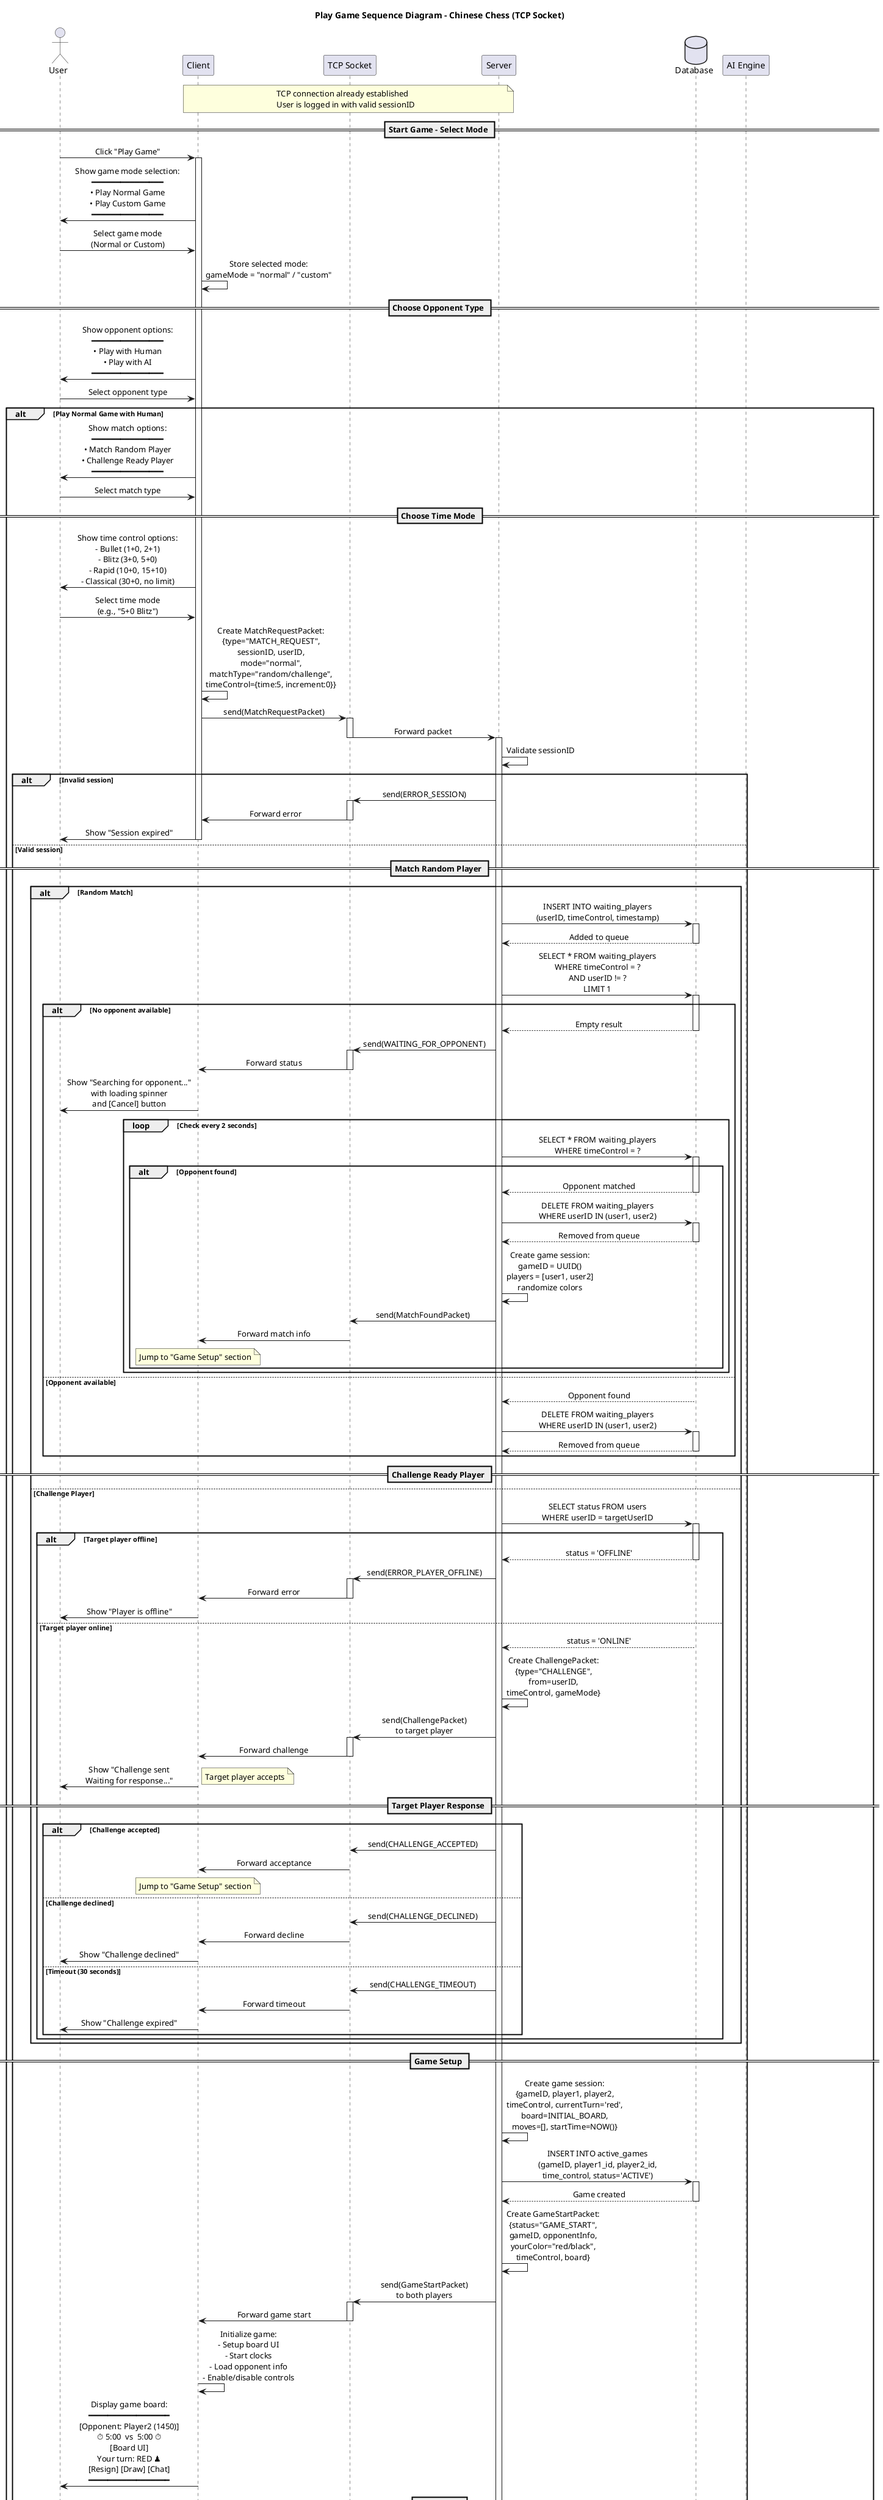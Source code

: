 @startuml
title Play Game Sequence Diagram - Chinese Chess (TCP Socket)

skinparam sequenceMessageAlign center
skinparam responseMessageBelowArrow true

actor User
participant "Client" as Client
participant "TCP Socket" as Socket
participant "Server" as Server
database "Database" as DB
participant "AI Engine" as AI

note over Client, Server
  TCP connection already established
  User is logged in with valid sessionID
end note

== Start Game - Select Mode ==
User -> Client: Click "Play Game"
activate Client

Client -> User: Show game mode selection:\n━━━━━━━━━━━━━━━\n• Play Normal Game\n• Play Custom Game\n━━━━━━━━━━━━━━━

User -> Client: Select game mode\n(Normal or Custom)

Client -> Client: Store selected mode:\ngameMode = "normal" / "custom"

== Choose Opponent Type ==
Client -> User: Show opponent options:\n━━━━━━━━━━━━━━━\n• Play with Human\n• Play with AI\n━━━━━━━━━━━━━━━

User -> Client: Select opponent type

alt Play Normal Game with Human
    Client -> User: Show match options:\n━━━━━━━━━━━━━━━\n• Match Random Player\n• Challenge Ready Player\n━━━━━━━━━━━━━━━
    
    User -> Client: Select match type
    
    == Choose Time Mode ==
    Client -> User: Show time control options:\n- Bullet (1+0, 2+1)\n- Blitz (3+0, 5+0)\n- Rapid (10+0, 15+10)\n- Classical (30+0, no limit)
    
    User -> Client: Select time mode\n(e.g., "5+0 Blitz")
    
    Client -> Client: Create MatchRequestPacket:\n{type="MATCH_REQUEST",\nsessionID, userID,\nmode="normal",\nmatchType="random/challenge",\ntimeControl={time:5, increment:0}}
    
    Client -> Socket: send(MatchRequestPacket)
    activate Socket
    Socket -> Server: Forward packet
    deactivate Socket
    activate Server
    
    Server -> Server: Validate sessionID
    
    alt Invalid session
        Server -> Socket: send(ERROR_SESSION)
        activate Socket
        Socket -> Client: Forward error
        deactivate Socket
        Client -> User: Show "Session expired"
        deactivate Client
        
    else Valid session
        == Match Random Player ==
        alt Random Match
            Server -> DB: INSERT INTO waiting_players\n(userID, timeControl, timestamp)
            activate DB
            DB --> Server: Added to queue
            deactivate DB
            
            Server -> DB: SELECT * FROM waiting_players\nWHERE timeControl = ?\nAND userID != ?\nLIMIT 1
            activate DB
            
            alt No opponent available
                DB --> Server: Empty result
                deactivate DB
                
                Server -> Socket: send(WAITING_FOR_OPPONENT)
                activate Socket
                Socket -> Client: Forward status
                deactivate Socket
                
                Client -> User: Show "Searching for opponent..."\nwith loading spinner\nand [Cancel] button
                
                loop Check every 2 seconds
                    Server -> DB: SELECT * FROM waiting_players\nWHERE timeControl = ?
                    activate DB
                    
                    alt Opponent found
                        DB --> Server: Opponent matched
                        deactivate DB
                        
                        Server -> DB: DELETE FROM waiting_players\nWHERE userID IN (user1, user2)
                        activate DB
                        DB --> Server: Removed from queue
                        deactivate DB
                        
                        Server -> Server: Create game session:\ngameID = UUID()\nplayers = [user1, user2]\nrandomize colors
                        
                        Server -> Socket: send(MatchFoundPacket)
                        Socket -> Client: Forward match info
                        
                        note over Client
                          Jump to "Game Setup" section
                        end note
                    end
                end
                
            else Opponent available
                DB --> Server: Opponent found
                deactivate DB
                
                Server -> DB: DELETE FROM waiting_players\nWHERE userID IN (user1, user2)
                activate DB
                DB --> Server: Removed from queue
                deactivate DB
            end
            
        == Challenge Ready Player ==
        else Challenge Player
            Server -> DB: SELECT status FROM users\nWHERE userID = targetUserID
            activate DB
            
            alt Target player offline
                DB --> Server: status = 'OFFLINE'
                deactivate DB
                
                Server -> Socket: send(ERROR_PLAYER_OFFLINE)
                activate Socket
                Socket -> Client: Forward error
                deactivate Socket
                
                Client -> User: Show "Player is offline"
                
            else Target player online
                DB --> Server: status = 'ONLINE'
                deactivate DB
                
                Server -> Server: Create ChallengePacket:\n{type="CHALLENGE",\nfrom=userID,\ntimeControl, gameMode}
                
                Server -> Socket: send(ChallengePacket)\nto target player
                activate Socket
                Socket -> Client: Forward challenge
                deactivate Socket
                
                Client -> User: Show "Challenge sent\nWaiting for response..."
                
                == Target Player Response ==
                alt Challenge accepted
                    note right
                      Target player accepts
                    end note
                    
                    Server -> Socket: send(CHALLENGE_ACCEPTED)
                    Socket -> Client: Forward acceptance
                    
                    note over Client
                      Jump to "Game Setup" section
                    end note
                    
                else Challenge declined
                    Server -> Socket: send(CHALLENGE_DECLINED)
                    Socket -> Client: Forward decline
                    
                    Client -> User: Show "Challenge declined"
                    deactivate Client
                    
                else Timeout (30 seconds)
                    Server -> Socket: send(CHALLENGE_TIMEOUT)
                    Socket -> Client: Forward timeout
                    
                    Client -> User: Show "Challenge expired"
                    deactivate Client
                end
            end
        end
        
        == Game Setup ==
        Server -> Server: Create game session:\n{gameID, player1, player2,\ntimeControl, currentTurn='red',\nboard=INITIAL_BOARD,\nmoves=[], startTime=NOW()}
        
        Server -> DB: INSERT INTO active_games\n(gameID, player1_id, player2_id,\ntime_control, status='ACTIVE')
        activate DB
        DB --> Server: Game created
        deactivate DB
        
        Server -> Server: Create GameStartPacket:\n{status="GAME_START",\ngameID, opponentInfo,\nyourColor="red/black",\ntimeControl, board}
        
        Server -> Socket: send(GameStartPacket)\nto both players
        activate Socket
        Socket -> Client: Forward game start
        deactivate Socket
        
        Client -> Client: Initialize game:\n- Setup board UI\n- Start clocks\n- Load opponent info\n- Enable/disable controls
        
        Client -> User: Display game board:\n━━━━━━━━━━━━━━━━━\n[Opponent: Player2 (1450)]\n⏱️ 5:00  vs  5:00 ⏱️\n[Board UI]\nYour turn: RED ♟️\n[Resign] [Draw] [Chat]\n━━━━━━━━━━━━━━━━━
        
        == Game Loop ==
        loop Until game ends
            Server -> Server: Check current turn
            
            alt User's turn
                Server -> Socket: send(YOUR_TURN{remainingTime})
                activate Socket
                Socket -> Client: Notify turn
                deactivate Socket
                
                Client -> Client: Enable move input\nStart timer countdown
                
                Client -> User: Highlight "Your turn"\nShow valid moves on select
                
                User -> Client: Select piece\n(e.g., click on Cannon)
                
                Client -> Client: Calculate legal moves\nfor selected piece
                
                Client -> User: Highlight legal moves\n(green squares)
                
                User -> Client: Select destination square
                
                Client -> Client: Validate move locally:\n- Legal move?\n- Own piece?\n- In bounds?
                
                alt Invalid move (client check)
                    Client -> User: Show "Invalid move"\n(shake animation + red border)
                    note over Client
                      Loop back to piece selection
                    end note
                    
                else Valid move (client check)
                    Client -> Client: Create MovePacket:\n{type="MOVE",\ngameID, sessionID,\nfrom={x:7,y:1}, to={x:0,y:1},\ntimestamp=NOW(),\nremainingTime=285}
                    
                    Client -> Socket: send(MovePacket)
                    activate Socket
                    Socket -> Server: Forward move
                    deactivate Socket
                    
                    Server -> Server: Validate move (authoritative):\n- Legal move check\n- Turn validation\n- Not in check after move\n- Piece belongs to player
                    
                    alt Invalid move (server check)
                        Server -> Server: Create MoveRejectedPacket:\n{status="MOVE_REJECTED",\nreason="Illegal move"}
                        
                        Server -> Socket: send(MoveRejectedPacket)
                        activate Socket
                        Socket -> Client: Forward rejection
                        deactivate Socket
                        
                        Client -> User: Show "Move rejected: [reason]"\nRevert move animation
                        
                        note over Client
                          Loop back to piece selection
                        end note
                        
                    else Valid move (server check)
                        Server -> Server: Apply move to game state:\n- Update board\n- Record move in moves[]\n- Switch turn\n- Update timer\n- Increment move number
                        
                        Server -> DB: UPDATE active_games SET\nboard_state=?,\nmoves=?,\ncurrent_turn=?,\nupdate_time=NOW()
                        activate DB
                        DB --> Server: Updated
                        deactivate DB
                        
                        == Check Game End Conditions ==
                        Server -> Server: Evaluate position:\n- Checkmate?\n- Stalemate?\n- Insufficient material?\n- 50-move rule?\n- Repetition?
                        
                        alt Game continues
                            Server -> Server: Create MoveAcceptedPacket:\n{status="MOVE_ACCEPTED",\nfrom, to, capturedPiece,\nnewBoardState,\ncheck=true/false,\nnextTurn="black"}
                            
                            Server -> Socket: send(MoveAcceptedPacket)\nto current player
                            activate Socket
                            Socket -> Client: Forward acceptance
                            deactivate Socket
                            
                            Client -> Client: Update board UI:\n- Animate move\n- Remove captured piece\n- Play sound effect\n- Stop own timer
                            
                            Client -> User: Update board display\nShow "Opponent's turn"
                            
                            == Notify Opponent ==
                            Server -> Server: Create OpponentMovePacket:\n{type="OPPONENT_MOVE",\nfrom, to, capturedPiece,\nnewBoardState,\ncheck=true/false,\nremainingTime}
                            
                            Server -> Socket: send(OpponentMovePacket)\nto opponent
                            activate Socket
                            Socket -> Client: Forward to opponent
                            deactivate Socket
                            
                            Client -> Client: Update opponent's board:\n- Animate opponent move\n- Start own timer\n- Enable move input
                            
                            Client -> User: Show move animation\nNotification: "Opponent moved"\nSound alert
                            
                        else Game ends
                            Server -> Server: Determine result:\n- Winner/Loser\n- Reason (checkmate/timeout/resign)\n- ELO changes
                            
                            note over Server
                              Jump to "Game End" section
                            end note
                        end
                    end
                end
                
            else Opponent's turn
                Client -> User: Show "Opponent thinking..."\nTimer countdown for opponent
                
                note right
                  Wait for opponent move
                  or timeout
                end note
            end
            
            == Optional: Draw Offer ==
            alt User offers draw
                User -> Client: Click "Offer Draw"
                
                Client -> Socket: send(DRAW_OFFER{gameID})
                Socket -> Server: Forward offer
                
                Server -> Socket: send to opponent
                Socket -> Client: Notify opponent
                
                Client -> User: Show dialog:\n"Opponent offers draw\n[Accept] [Decline]"
                
                alt Opponent accepts
                    Server -> Server: End game with draw
                    note over Server
                      Jump to "Game End" section
                    end note
                    
                else Opponent declines
                    Server -> Socket: send(DRAW_DECLINED)
                    Socket -> Client: Forward decline
                    
                    Client -> User: Show "Draw declined"
                end
            end
            
            == Optional: Resign ==
            alt User resigns
                User -> Client: Click "Resign"
                
                Client -> Client: Show confirmation:\n"Are you sure?\nYou will lose this game."
                
                User -> Client: Click "Yes, Resign"
                
                Client -> Socket: send(RESIGN{gameID})
                Socket -> Server: Forward resign
                
                Server -> Server: End game:\nwinner = opponent\nreason = "resignation"
                
                note over Server
                  Jump to "Game End" section
                end note
            end
            
            == Timer Check ==
            alt Player's time runs out
                Server -> Server: Detect timeout:\nremainingTime <= 0
                
                Server -> Server: End game:\nwinner = opponent\nreason = "timeout"
                
                note over Server
                  Jump to "Game End" section
                end note
            end
        end
        
        == Game End ==
        Server -> Server: Calculate ELO changes:\nif winner:\n  winnerELO += K * (1 - expectedScore)\n  loserELO -= K * expectedScore\nwhere K=32, expectedScore=1/(1+10^(diff/400))
        
        Server -> DB: INSERT INTO game_history\n(gameID, player1_id, player2_id,\nresult, moves[], pgn,\nstart_time, end_time,\ntime_control)
        activate DB
        DB --> Server: Game saved
        deactivate DB
        
        Server -> DB: UPDATE users SET\nelo = ?,\ntotal_games = total_games + 1,\nwins/losses/draws += 1\nWHERE userID IN (player1, player2)
        activate DB
        DB --> Server: Stats updated
        deactivate DB
        
        Server -> DB: UPDATE user_stats SET\nlast_game = NOW()\nWHERE userID IN (player1, player2)
        activate DB
        DB --> Server: Updated
        deactivate DB
        
        Server -> DB: DELETE FROM active_games\nWHERE gameID = ?
        activate DB
        DB --> Server: Cleaned up
        deactivate DB
        
        Server -> Server: Create GameResultPacket:\n{status="GAME_END",\nresult="WIN/LOSS/DRAW",\nreason="checkmate/timeout/resign",\neloChange="+15/-15",\nnewELO=1465}
        
        Server -> Socket: send(GameResultPacket)\nto both players
        activate Socket
        Socket -> Client: Forward result
        deactivate Socket
        
        Client -> Client: Stop timers\nDisable move input\nSave game to local history
        
        Client -> User: Show result popup:\n━━━━━━━━━━━━━━━━━\n🎉 Victory! 🎉\nCheckmate!\n━━━━━━━━━━━━━━━━━\nYour ELO: 1450 → 1465 (+15)\nOpponent: Player2 (1465 → 1450)\n━━━━━━━━━━━━━━━━━\n[Rematch] [Analyze] [Exit]
        
        deactivate Client
        deactivate Server
    end

else Play Normal Game with AI
    Client -> User: Show AI difficulty:\n━━━━━━━━━━━━━━━\n• Easy (ELO ~1000)\n• Medium (ELO ~1400)\n• Hard (ELO ~1800)\n━━━━━━━━━━━━━━━
    
    User -> Client: Select difficulty\n(e.g., "Medium")
    
    Client -> Client: Create StartAIGamePacket:\n{type="START_AI_GAME",\nsessionID, userID,\ndifficulty="medium",\nmode="normal"}
    
    Client -> Socket: send(StartAIGamePacket)
    activate Socket
    Socket -> Server: Forward packet
    deactivate Socket
    activate Server
    
    Server -> Server: Validate sessionID
    
    Server -> Server: Create game session:\ngameID = UUID()\nopponent = "AI_MEDIUM"
    
    Server -> AI: Initialize AI:\nai = XiangqiMediumAI()\ncolor = "black" (AI plays black)
    activate AI
    AI --> Server: AI ready
    deactivate AI
    
    Server -> DB: INSERT INTO active_games\n(gameID, player_id, ai_difficulty)
    activate DB
    DB --> Server: Game created
    deactivate DB
    
    Server -> Socket: send(AIGameStartPacket)
    activate Socket
    Socket -> Client: Forward game start
    deactivate Socket
    
    Client -> User: Display game board:\n━━━━━━━━━━━━━━━━━\nOpponent: AI Medium (1400)\nYour color: RED ♟️\n[Board UI]\nYour turn!\n━━━━━━━━━━━━━━━━━
    
    == AI Game Loop ==
    loop Until game ends
        alt User's turn
            User -> Client: Make move
            Client -> Socket: send(MovePacket)
            activate Socket
            Socket -> Server: Forward move
            deactivate Socket
            
            Server -> Server: Validate user move
            
            alt Valid move
                Server -> Server: Update game state
                
                Server -> Server: Check game end
                
                alt Game continues
                    Server -> Socket: send(MoveAccepted)
                    Socket -> Client: Forward acceptance
                    
                    Client -> User: Update board
                    
                    == AI's Turn ==
                    Server -> AI: Calculate AI move:\nai.get_move(board, 'black')
                    activate AI
                    
                    AI -> AI: Evaluate position:\n- Search depth 2-4\n- Minimax/alpha-beta\n- Positional evaluation
                    
                    AI --> Server: Return AI move:\n{from, to}
                    deactivate AI
                    
                    Server -> Server: Apply AI move\nUpdate game state
                    
                    Server -> Server: Check game end
                    
                    alt Game continues
                        Server -> Socket: send(AIMovePacket)
                        activate Socket
                        Socket -> Client: Forward AI move
                        deactivate Socket
                        
                        Client -> Client: Animate AI move
                        
                        Client -> User: Update board\nShow "AI moved [piece]"\nSound effect
                        
                    else Game ends
                        note over Server
                          Calculate result
                          Update ELO (vs AI)
                          Save game history
                          Jump to "Game End"
                        end note
                    end
                    
                else Game ends
                    note over Server
                      User won/lost/draw
                      Jump to "Game End"
                    end note
                end
            end
        end
    end
    
    Server -> Socket: send(GameResultPacket)
    Socket -> Client: Forward result
    
    Client -> User: Show result\nwith ELO change\n(playing AI affects rating)
    
    deactivate Client
    deactivate Server

else Play Custom Game
    note over Client
      Similar flow but with:
      - Custom board setup
      - Modified rules (if any)
      - Can play by self (no opponent)
      See "customizeBoard.puml" for setup details
    end note
    
    alt Play Custom with AI
        note right
          Same as "Normal with AI"
          but using custom board
        end note
        
    else Play Custom by Self
        Client -> User: Setup custom board\nEnable free move mode\nNo timer, no rules
        
        Client -> User: Practice mode:\nMove any piece freely\nTest positions\n[Save Position] [Load Position]
    end
end

@enduml
